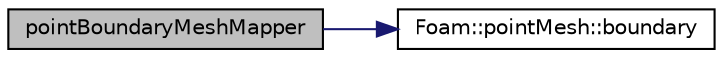 digraph "pointBoundaryMeshMapper"
{
  bgcolor="transparent";
  edge [fontname="Helvetica",fontsize="10",labelfontname="Helvetica",labelfontsize="10"];
  node [fontname="Helvetica",fontsize="10",shape=record];
  rankdir="LR";
  Node1 [label="pointBoundaryMeshMapper",height=0.2,width=0.4,color="black", fillcolor="grey75", style="filled", fontcolor="black"];
  Node1 -> Node2 [color="midnightblue",fontsize="10",style="solid",fontname="Helvetica"];
  Node2 [label="Foam::pointMesh::boundary",height=0.2,width=0.4,color="black",URL="$a01893.html#a6fe13015443dfb639eb0a221933f9b28",tooltip="Return reference to boundary mesh. "];
}
